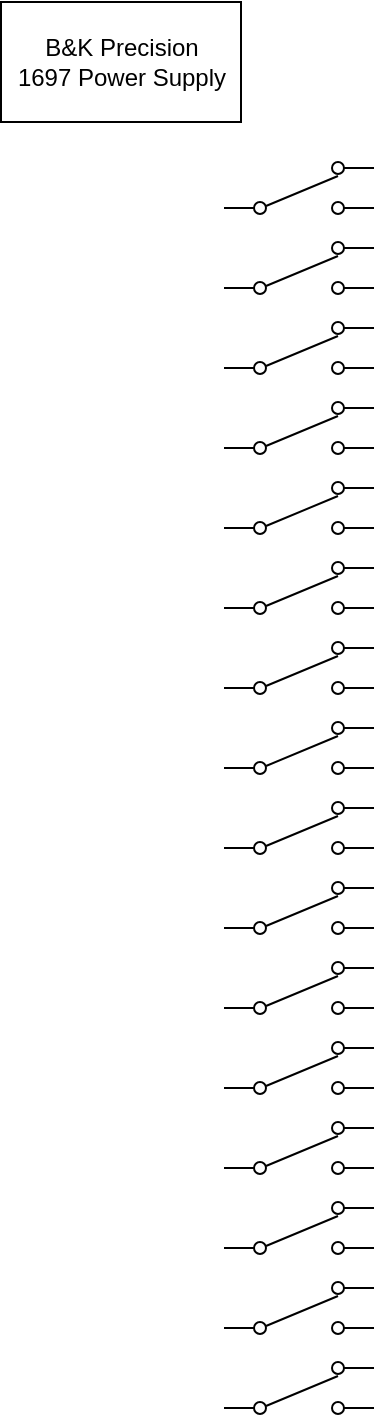 <mxfile version="10.7.7" type="github"><diagram id="yUkgAFetrHzrEej8k_ya" name="Page-1"><mxGraphModel dx="1394" dy="715" grid="1" gridSize="10" guides="1" tooltips="1" connect="1" arrows="1" fold="1" page="1" pageScale="1" pageWidth="2000" pageHeight="2000" math="0" shadow="0"><root><mxCell id="0"/><mxCell id="1" parent="0"/><mxCell id="-BZHvuiN5G1ZEWdsIXF4-2" value="B&amp;amp;K Precision&lt;br&gt;1697 Power Supply&lt;br&gt;" style="rounded=0;whiteSpace=wrap;html=1;" parent="1" vertex="1"><mxGeometry x="938.5" y="30" width="120" height="60" as="geometry"/></mxCell><mxCell id="1sGnDJpFQEt8SFVLs0En-2" value="" style="pointerEvents=1;verticalLabelPosition=bottom;shadow=0;dashed=0;align=center;fillColor=#ffffff;html=1;verticalAlign=top;strokeWidth=1;shape=mxgraph.electrical.electro-mechanical.2-way_switch;spacing=3;" parent="1" vertex="1"><mxGeometry x="1050" y="110" width="75" height="26" as="geometry"/></mxCell><mxCell id="HjAZ5FEOsS6naLrcYmXP-1" value="" style="pointerEvents=1;verticalLabelPosition=bottom;shadow=0;dashed=0;align=center;fillColor=#ffffff;html=1;verticalAlign=top;strokeWidth=1;shape=mxgraph.electrical.electro-mechanical.2-way_switch;" vertex="1" parent="1"><mxGeometry x="1050" y="150" width="75" height="26" as="geometry"/></mxCell><mxCell id="HjAZ5FEOsS6naLrcYmXP-2" value="" style="pointerEvents=1;verticalLabelPosition=bottom;shadow=0;dashed=0;align=center;fillColor=#ffffff;html=1;verticalAlign=top;strokeWidth=1;shape=mxgraph.electrical.electro-mechanical.2-way_switch;" vertex="1" parent="1"><mxGeometry x="1050" y="190" width="75" height="26" as="geometry"/></mxCell><mxCell id="HjAZ5FEOsS6naLrcYmXP-3" value="" style="pointerEvents=1;verticalLabelPosition=bottom;shadow=0;dashed=0;align=center;fillColor=#ffffff;html=1;verticalAlign=top;strokeWidth=1;shape=mxgraph.electrical.electro-mechanical.2-way_switch;" vertex="1" parent="1"><mxGeometry x="1050" y="230" width="75" height="26" as="geometry"/></mxCell><mxCell id="HjAZ5FEOsS6naLrcYmXP-4" value="" style="pointerEvents=1;verticalLabelPosition=bottom;shadow=0;dashed=0;align=center;fillColor=#ffffff;html=1;verticalAlign=top;strokeWidth=1;shape=mxgraph.electrical.electro-mechanical.2-way_switch;" vertex="1" parent="1"><mxGeometry x="1050" y="270" width="75" height="26" as="geometry"/></mxCell><mxCell id="HjAZ5FEOsS6naLrcYmXP-5" value="" style="pointerEvents=1;verticalLabelPosition=bottom;shadow=0;dashed=0;align=center;fillColor=#ffffff;html=1;verticalAlign=top;strokeWidth=1;shape=mxgraph.electrical.electro-mechanical.2-way_switch;" vertex="1" parent="1"><mxGeometry x="1050" y="310" width="75" height="26" as="geometry"/></mxCell><mxCell id="HjAZ5FEOsS6naLrcYmXP-11" value="" style="pointerEvents=1;verticalLabelPosition=bottom;shadow=0;dashed=0;align=center;fillColor=#ffffff;html=1;verticalAlign=top;strokeWidth=1;shape=mxgraph.electrical.electro-mechanical.2-way_switch;" vertex="1" parent="1"><mxGeometry x="1050" y="350" width="75" height="26" as="geometry"/></mxCell><mxCell id="HjAZ5FEOsS6naLrcYmXP-12" value="" style="pointerEvents=1;verticalLabelPosition=bottom;shadow=0;dashed=0;align=center;fillColor=#ffffff;html=1;verticalAlign=top;strokeWidth=1;shape=mxgraph.electrical.electro-mechanical.2-way_switch;" vertex="1" parent="1"><mxGeometry x="1050" y="390" width="75" height="26" as="geometry"/></mxCell><mxCell id="HjAZ5FEOsS6naLrcYmXP-13" value="" style="pointerEvents=1;verticalLabelPosition=bottom;shadow=0;dashed=0;align=center;fillColor=#ffffff;html=1;verticalAlign=top;strokeWidth=1;shape=mxgraph.electrical.electro-mechanical.2-way_switch;" vertex="1" parent="1"><mxGeometry x="1050" y="430" width="75" height="26" as="geometry"/></mxCell><mxCell id="HjAZ5FEOsS6naLrcYmXP-14" value="" style="pointerEvents=1;verticalLabelPosition=bottom;shadow=0;dashed=0;align=center;fillColor=#ffffff;html=1;verticalAlign=top;strokeWidth=1;shape=mxgraph.electrical.electro-mechanical.2-way_switch;" vertex="1" parent="1"><mxGeometry x="1050" y="470" width="75" height="26" as="geometry"/></mxCell><mxCell id="HjAZ5FEOsS6naLrcYmXP-15" value="" style="pointerEvents=1;verticalLabelPosition=bottom;shadow=0;dashed=0;align=center;fillColor=#ffffff;html=1;verticalAlign=top;strokeWidth=1;shape=mxgraph.electrical.electro-mechanical.2-way_switch;" vertex="1" parent="1"><mxGeometry x="1050" y="510" width="75" height="26" as="geometry"/></mxCell><mxCell id="HjAZ5FEOsS6naLrcYmXP-16" value="" style="pointerEvents=1;verticalLabelPosition=bottom;shadow=0;dashed=0;align=center;fillColor=#ffffff;html=1;verticalAlign=top;strokeWidth=1;shape=mxgraph.electrical.electro-mechanical.2-way_switch;" vertex="1" parent="1"><mxGeometry x="1050" y="550" width="75" height="26" as="geometry"/></mxCell><mxCell id="HjAZ5FEOsS6naLrcYmXP-17" value="" style="pointerEvents=1;verticalLabelPosition=bottom;shadow=0;dashed=0;align=center;fillColor=#ffffff;html=1;verticalAlign=top;strokeWidth=1;shape=mxgraph.electrical.electro-mechanical.2-way_switch;" vertex="1" parent="1"><mxGeometry x="1050" y="590" width="75" height="26" as="geometry"/></mxCell><mxCell id="HjAZ5FEOsS6naLrcYmXP-18" value="" style="pointerEvents=1;verticalLabelPosition=bottom;shadow=0;dashed=0;align=center;fillColor=#ffffff;html=1;verticalAlign=top;strokeWidth=1;shape=mxgraph.electrical.electro-mechanical.2-way_switch;" vertex="1" parent="1"><mxGeometry x="1050" y="630" width="75" height="26" as="geometry"/></mxCell><mxCell id="HjAZ5FEOsS6naLrcYmXP-19" value="" style="pointerEvents=1;verticalLabelPosition=bottom;shadow=0;dashed=0;align=center;fillColor=#ffffff;html=1;verticalAlign=top;strokeWidth=1;shape=mxgraph.electrical.electro-mechanical.2-way_switch;" vertex="1" parent="1"><mxGeometry x="1050" y="670" width="75" height="26" as="geometry"/></mxCell><mxCell id="HjAZ5FEOsS6naLrcYmXP-20" value="" style="pointerEvents=1;verticalLabelPosition=bottom;shadow=0;dashed=0;align=center;fillColor=#ffffff;html=1;verticalAlign=top;strokeWidth=1;shape=mxgraph.electrical.electro-mechanical.2-way_switch;" vertex="1" parent="1"><mxGeometry x="1050" y="710" width="75" height="26" as="geometry"/></mxCell></root></mxGraphModel></diagram></mxfile>